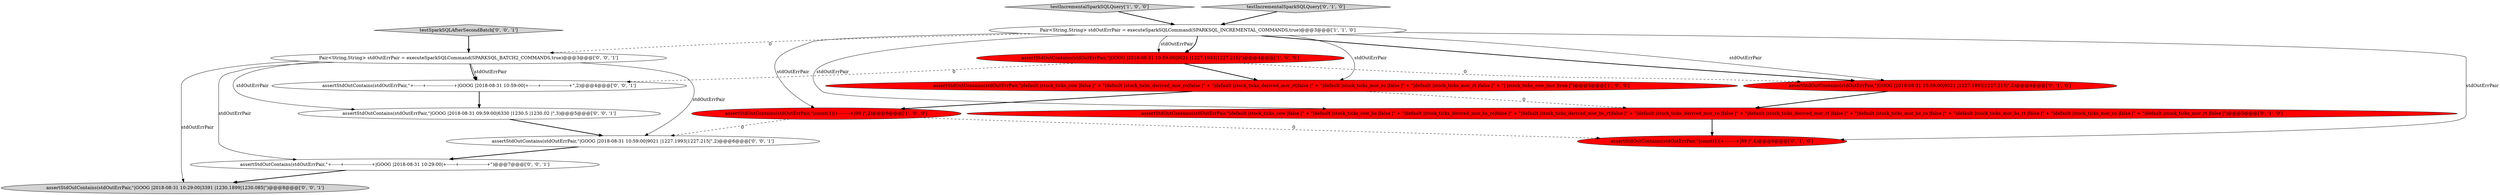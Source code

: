digraph {
14 [style = filled, label = "testSparkSQLAfterSecondBatch['0', '0', '1']", fillcolor = lightgray, shape = diamond image = "AAA0AAABBB3BBB"];
1 [style = filled, label = "assertStdOutContains(stdOutErrPair,\"|GOOG |2018-08-31 10:59:00|9021 |1227.1993|1227.215|\")@@@4@@@['1', '0', '0']", fillcolor = red, shape = ellipse image = "AAA1AAABBB1BBB"];
5 [style = filled, label = "assertStdOutContains(stdOutErrPair,\"|count(1)|+--------+|99 |\",4)@@@6@@@['0', '1', '0']", fillcolor = red, shape = ellipse image = "AAA1AAABBB2BBB"];
0 [style = filled, label = "Pair<String,String> stdOutErrPair = executeSparkSQLCommand(SPARKSQL_INCREMENTAL_COMMANDS,true)@@@3@@@['1', '1', '0']", fillcolor = white, shape = ellipse image = "AAA0AAABBB1BBB"];
15 [style = filled, label = "Pair<String,String> stdOutErrPair = executeSparkSQLCommand(SPARKSQL_BATCH2_COMMANDS,true)@@@3@@@['0', '0', '1']", fillcolor = white, shape = ellipse image = "AAA0AAABBB3BBB"];
8 [style = filled, label = "assertStdOutContains(stdOutErrPair,\"|GOOG |2018-08-31 10:59:00|9021 |1227.1993|1227.215|\",2)@@@4@@@['0', '1', '0']", fillcolor = red, shape = ellipse image = "AAA1AAABBB2BBB"];
2 [style = filled, label = "assertStdOutContains(stdOutErrPair,\"|count(1)|+--------+|99 |\",2)@@@6@@@['1', '0', '0']", fillcolor = red, shape = ellipse image = "AAA1AAABBB1BBB"];
3 [style = filled, label = "testIncrementalSparkSQLQuery['1', '0', '0']", fillcolor = lightgray, shape = diamond image = "AAA0AAABBB1BBB"];
12 [style = filled, label = "assertStdOutContains(stdOutErrPair,\"+------+-------------------+|GOOG |2018-08-31 10:59:00|+------+-------------------+\",2)@@@4@@@['0', '0', '1']", fillcolor = white, shape = ellipse image = "AAA0AAABBB3BBB"];
11 [style = filled, label = "assertStdOutContains(stdOutErrPair,\"|GOOG |2018-08-31 10:59:00|9021 |1227.1993|1227.215|\",2)@@@6@@@['0', '0', '1']", fillcolor = white, shape = ellipse image = "AAA0AAABBB3BBB"];
4 [style = filled, label = "assertStdOutContains(stdOutErrPair,\"|default |stock_ticks_cow |false |\" + \"|default |stock_ticks_derived_mor_ro|false |\" + \"|default |stock_ticks_derived_mor_rt|false |\" + \"|default |stock_ticks_mor_ro |false |\" + \"|default |stock_ticks_mor_rt |false |\" + \"| |stock_ticks_cow_incr |true |\")@@@5@@@['1', '0', '0']", fillcolor = red, shape = ellipse image = "AAA1AAABBB1BBB"];
13 [style = filled, label = "assertStdOutContains(stdOutErrPair,\"|GOOG |2018-08-31 10:29:00|3391 |1230.1899|1230.085|\")@@@8@@@['0', '0', '1']", fillcolor = lightgray, shape = ellipse image = "AAA0AAABBB3BBB"];
10 [style = filled, label = "assertStdOutContains(stdOutErrPair,\"+------+-------------------+|GOOG |2018-08-31 10:29:00|+------+-------------------+\")@@@7@@@['0', '0', '1']", fillcolor = white, shape = ellipse image = "AAA0AAABBB3BBB"];
7 [style = filled, label = "testIncrementalSparkSQLQuery['0', '1', '0']", fillcolor = lightgray, shape = diamond image = "AAA0AAABBB2BBB"];
6 [style = filled, label = "assertStdOutContains(stdOutErrPair,\"|default |stock_ticks_cow |false |\" + \"|default |stock_ticks_cow_bs |false |\" + \"|default |stock_ticks_derived_mor_bs_ro|false |\" + \"|default |stock_ticks_derived_mor_bs_rt|false |\" + \"|default |stock_ticks_derived_mor_ro |false |\" + \"|default |stock_ticks_derived_mor_rt |false |\" + \"|default |stock_ticks_mor_bs_ro |false |\" + \"|default |stock_ticks_mor_bs_rt |false |\" + \"|default |stock_ticks_mor_ro |false |\" + \"|default |stock_ticks_mor_rt |false |\")@@@5@@@['0', '1', '0']", fillcolor = red, shape = ellipse image = "AAA1AAABBB2BBB"];
9 [style = filled, label = "assertStdOutContains(stdOutErrPair,\"|GOOG |2018-08-31 09:59:00|6330 |1230.5 |1230.02 |\",3)@@@5@@@['0', '0', '1']", fillcolor = white, shape = ellipse image = "AAA0AAABBB3BBB"];
15->13 [style = solid, label="stdOutErrPair"];
1->4 [style = bold, label=""];
9->11 [style = bold, label=""];
0->1 [style = solid, label="stdOutErrPair"];
15->9 [style = solid, label="stdOutErrPair"];
0->6 [style = solid, label="stdOutErrPair"];
0->15 [style = dashed, label="0"];
8->6 [style = bold, label=""];
0->8 [style = solid, label="stdOutErrPair"];
7->0 [style = bold, label=""];
4->2 [style = bold, label=""];
4->6 [style = dashed, label="0"];
12->9 [style = bold, label=""];
3->0 [style = bold, label=""];
15->11 [style = solid, label="stdOutErrPair"];
0->2 [style = solid, label="stdOutErrPair"];
0->4 [style = solid, label="stdOutErrPair"];
15->12 [style = solid, label="stdOutErrPair"];
1->12 [style = dashed, label="0"];
6->5 [style = bold, label=""];
2->5 [style = dashed, label="0"];
10->13 [style = bold, label=""];
11->10 [style = bold, label=""];
0->1 [style = bold, label=""];
0->8 [style = bold, label=""];
2->11 [style = dashed, label="0"];
1->8 [style = dashed, label="0"];
14->15 [style = bold, label=""];
15->12 [style = bold, label=""];
15->10 [style = solid, label="stdOutErrPair"];
0->5 [style = solid, label="stdOutErrPair"];
}
